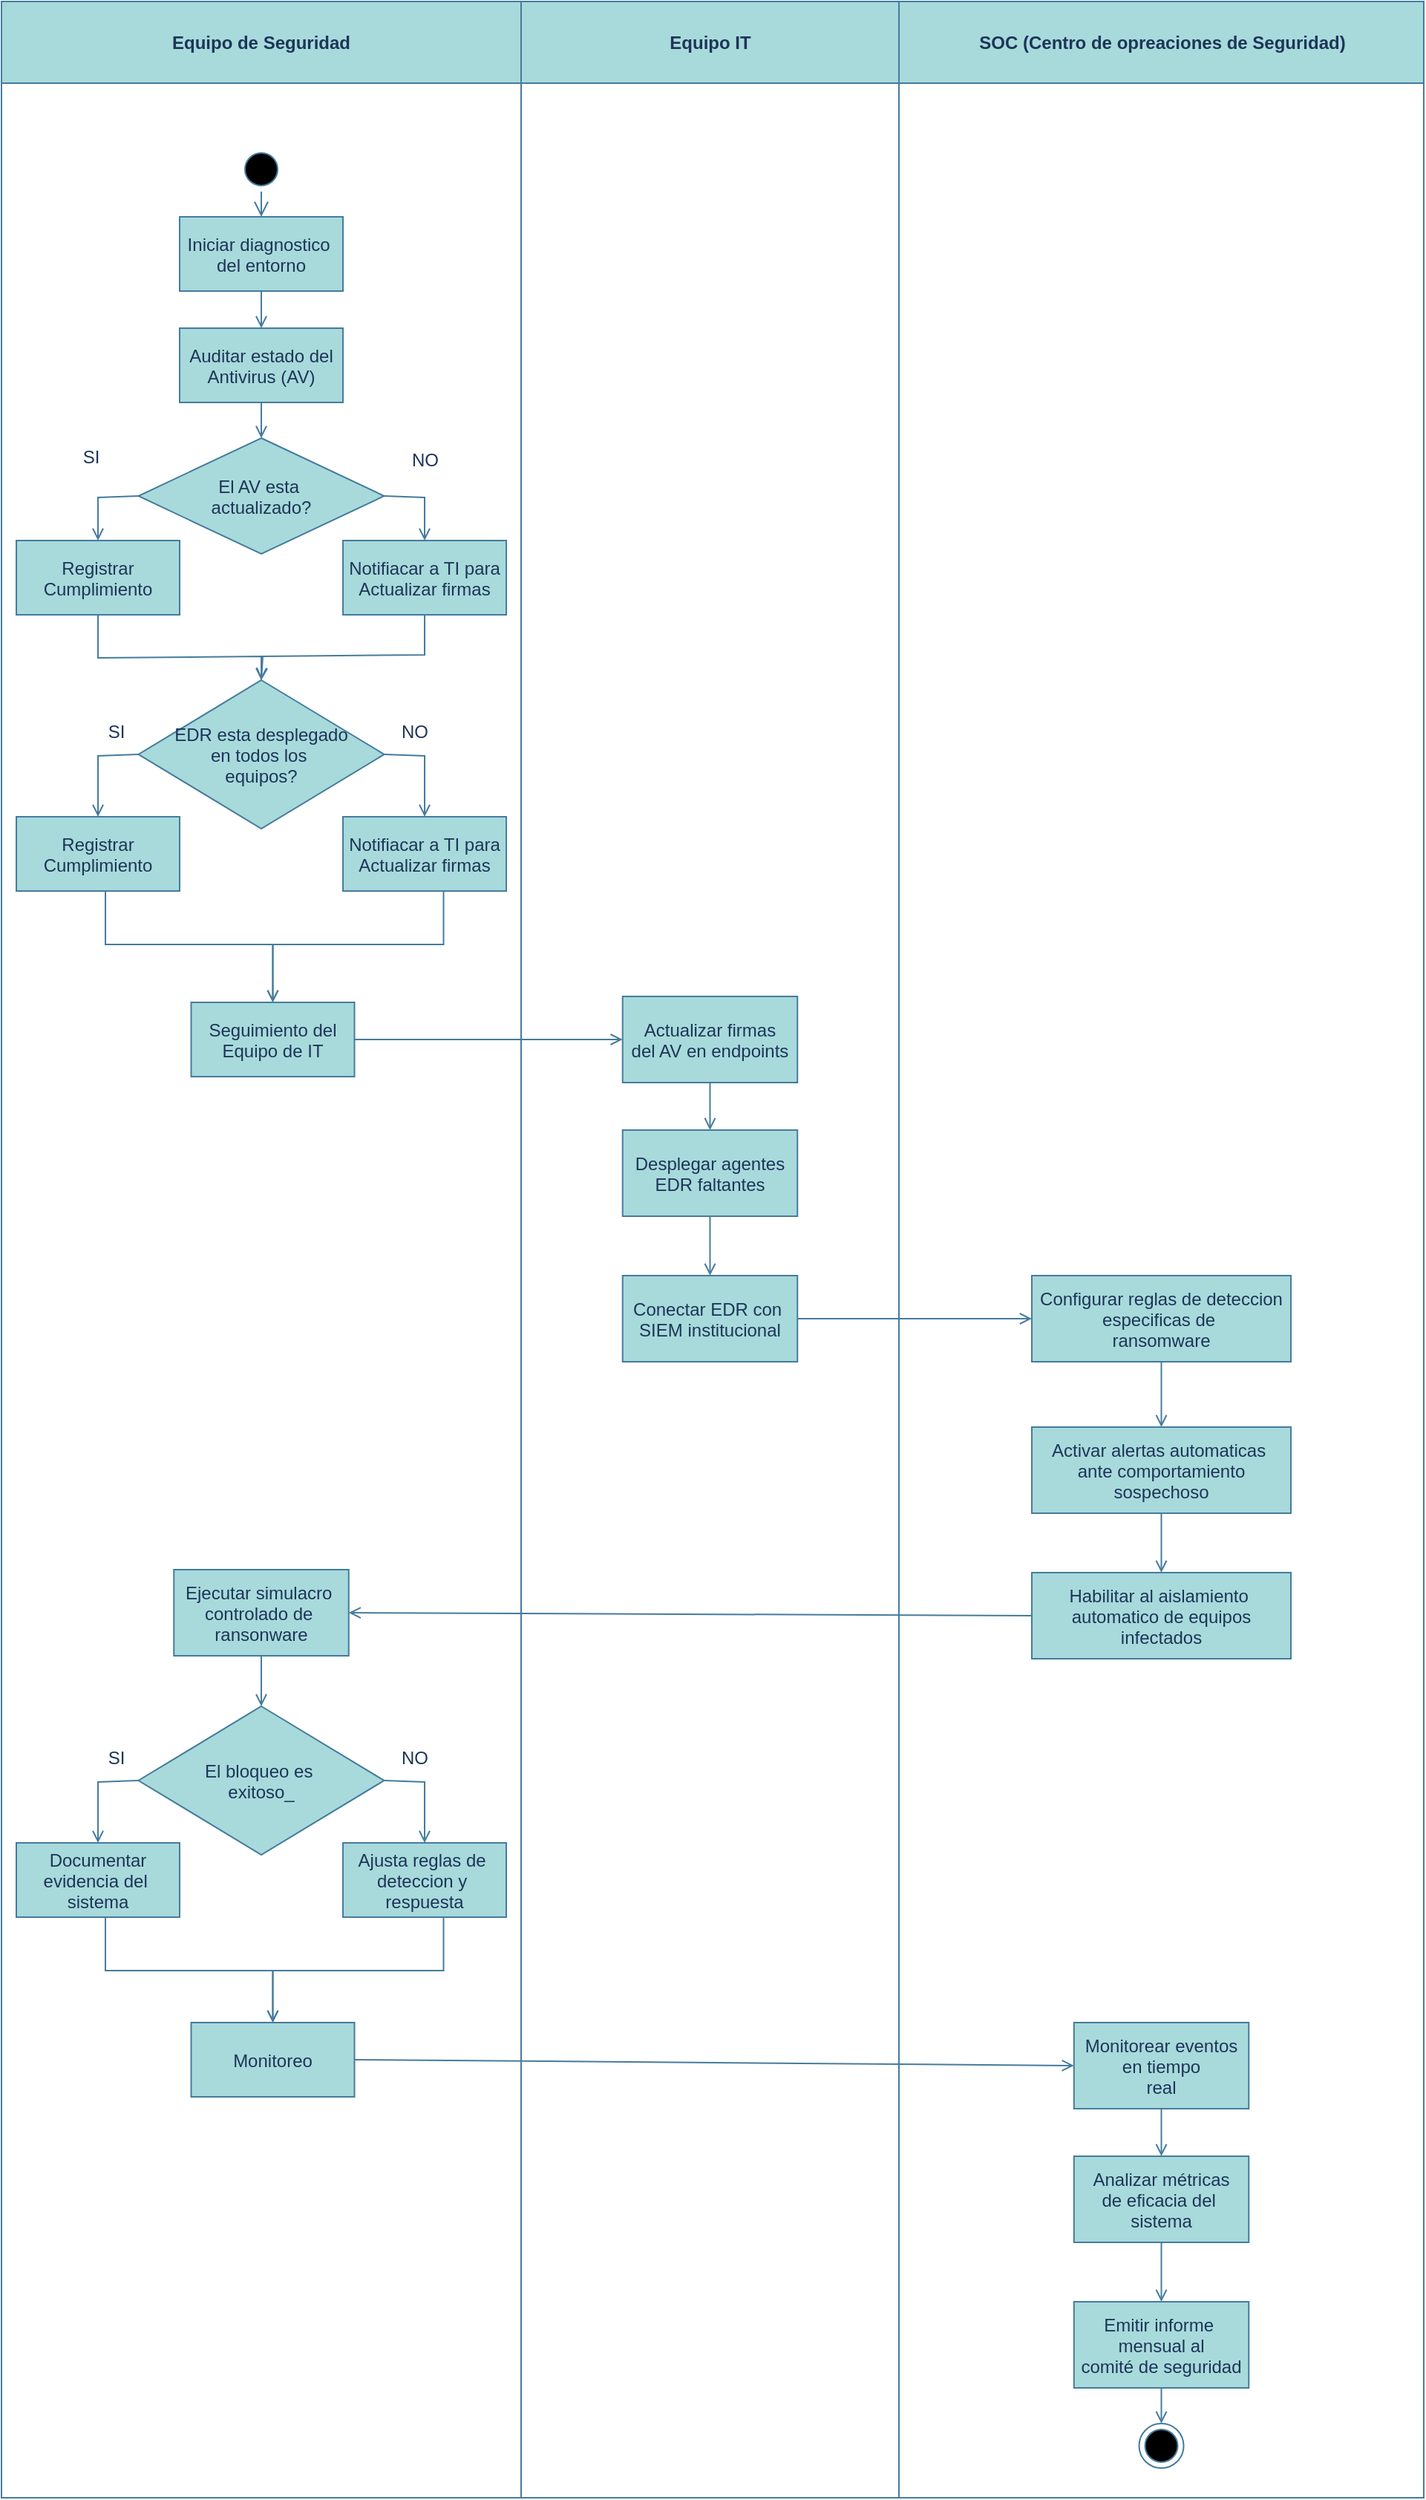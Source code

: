 <mxfile version="26.0.6">
  <diagram name="EDR" id="e7e014a7-5840-1c2e-5031-d8a46d1fe8dd">
    <mxGraphModel dx="2260" dy="724" grid="0" gridSize="10" guides="1" tooltips="1" connect="1" arrows="1" fold="1" page="0" pageScale="1" pageWidth="1169" pageHeight="826" background="none" math="0" shadow="0">
      <root>
        <mxCell id="0" />
        <mxCell id="1" parent="0" />
        <mxCell id="2" value="Equipo de Seguridad" style="swimlane;whiteSpace=wrap;startSize=55;labelBackgroundColor=none;fillColor=#A8DADC;strokeColor=#457B9D;fontColor=#1D3557;" parent="1" vertex="1">
          <mxGeometry x="120" y="128" width="350" height="1681" as="geometry" />
        </mxCell>
        <mxCell id="5" value="" style="ellipse;shape=startState;fillColor=#000000;strokeColor=#457B9D;labelBackgroundColor=none;fontColor=#1D3557;" parent="2" vertex="1">
          <mxGeometry x="160.01" y="98" width="30" height="30" as="geometry" />
        </mxCell>
        <mxCell id="6" value="" style="edgeStyle=elbowEdgeStyle;elbow=horizontal;verticalAlign=bottom;endArrow=open;endSize=8;strokeColor=#457B9D;endFill=1;rounded=0;labelBackgroundColor=none;fontColor=default;" parent="2" source="5" target="7" edge="1">
          <mxGeometry x="100" y="40" as="geometry">
            <mxPoint x="137.25" y="110" as="targetPoint" />
          </mxGeometry>
        </mxCell>
        <mxCell id="7" value="Iniciar diagnostico &#xa;del entorno" style="labelBackgroundColor=none;fillColor=#A8DADC;strokeColor=#457B9D;fontColor=#1D3557;" parent="2" vertex="1">
          <mxGeometry x="120" y="145" width="110" height="50" as="geometry" />
        </mxCell>
        <mxCell id="8" value="Auditar estado del&#xa;Antivirus (AV)" style="labelBackgroundColor=none;fillColor=#A8DADC;strokeColor=#457B9D;fontColor=#1D3557;" parent="2" vertex="1">
          <mxGeometry x="120" y="220" width="110" height="50" as="geometry" />
        </mxCell>
        <mxCell id="9" value="" style="endArrow=open;strokeColor=#457B9D;endFill=1;rounded=0;labelBackgroundColor=none;fontColor=default;" parent="2" source="7" target="8" edge="1">
          <mxGeometry relative="1" as="geometry" />
        </mxCell>
        <mxCell id="20" value="" style="endArrow=open;strokeColor=#457B9D;endFill=1;rounded=0;entryX=0.5;entryY=0;entryDx=0;entryDy=0;exitX=0.5;exitY=1;exitDx=0;exitDy=0;labelBackgroundColor=none;fontColor=default;" parent="2" source="8" target="8S9cBLbXIqOXu_hmC1Cv-59" edge="1">
          <mxGeometry relative="1" as="geometry">
            <mxPoint x="175" y="362" as="sourcePoint" />
          </mxGeometry>
        </mxCell>
        <mxCell id="8S9cBLbXIqOXu_hmC1Cv-59" value="El AV esta &#xa;actualizado?" style="rhombus;fillColor=#A8DADC;strokeColor=#457B9D;labelBackgroundColor=none;fontColor=#1D3557;" vertex="1" parent="2">
          <mxGeometry x="92.25" y="294" width="165.5" height="78" as="geometry" />
        </mxCell>
        <mxCell id="8S9cBLbXIqOXu_hmC1Cv-62" value="Registrar&#xa;Cumplimiento" style="labelBackgroundColor=none;fillColor=#A8DADC;strokeColor=#457B9D;fontColor=#1D3557;" vertex="1" parent="2">
          <mxGeometry x="10.01" y="363" width="110" height="50" as="geometry" />
        </mxCell>
        <mxCell id="8S9cBLbXIqOXu_hmC1Cv-63" value="Notifiacar a TI para&#xa;Actualizar firmas" style="labelBackgroundColor=none;fillColor=#A8DADC;strokeColor=#457B9D;fontColor=#1D3557;" vertex="1" parent="2">
          <mxGeometry x="230.01" y="363" width="110" height="50" as="geometry" />
        </mxCell>
        <mxCell id="8S9cBLbXIqOXu_hmC1Cv-64" value="" style="edgeStyle=none;strokeColor=#457B9D;endArrow=open;endFill=1;rounded=0;exitX=1;exitY=0.5;exitDx=0;exitDy=0;entryX=0.5;entryY=0;entryDx=0;entryDy=0;labelBackgroundColor=none;fontColor=default;" edge="1" parent="2" source="8S9cBLbXIqOXu_hmC1Cv-59" target="8S9cBLbXIqOXu_hmC1Cv-63">
          <mxGeometry width="100" height="100" relative="1" as="geometry">
            <mxPoint x="562.25" y="301.5" as="sourcePoint" />
            <mxPoint x="257.75" y="394" as="targetPoint" />
            <Array as="points">
              <mxPoint x="285" y="334" />
            </Array>
          </mxGeometry>
        </mxCell>
        <mxCell id="8S9cBLbXIqOXu_hmC1Cv-65" value="" style="edgeStyle=none;strokeColor=#457B9D;endArrow=open;endFill=1;rounded=0;exitX=0;exitY=0.5;exitDx=0;exitDy=0;entryX=0.5;entryY=0;entryDx=0;entryDy=0;labelBackgroundColor=none;fontColor=default;" edge="1" parent="2" source="8S9cBLbXIqOXu_hmC1Cv-59" target="8S9cBLbXIqOXu_hmC1Cv-62">
          <mxGeometry width="100" height="100" relative="1" as="geometry">
            <mxPoint x="268.25" y="343" as="sourcePoint" />
            <mxPoint x="263.25" y="414" as="targetPoint" />
            <Array as="points">
              <mxPoint x="65" y="334" />
            </Array>
          </mxGeometry>
        </mxCell>
        <mxCell id="8S9cBLbXIqOXu_hmC1Cv-68" value="NO" style="text;html=1;align=center;verticalAlign=middle;resizable=0;points=[];autosize=1;strokeColor=none;fillColor=none;labelBackgroundColor=none;fontColor=#1D3557;" vertex="1" parent="2">
          <mxGeometry x="265" y="294" width="40" height="30" as="geometry" />
        </mxCell>
        <mxCell id="8S9cBLbXIqOXu_hmC1Cv-67" value="SI" style="text;html=1;align=center;verticalAlign=middle;resizable=0;points=[];autosize=1;strokeColor=none;fillColor=none;labelBackgroundColor=none;fontColor=#1D3557;" vertex="1" parent="2">
          <mxGeometry x="45" y="292" width="30" height="30" as="geometry" />
        </mxCell>
        <mxCell id="8S9cBLbXIqOXu_hmC1Cv-69" value="EDR esta desplegado&#xa;en todos los &#xa;equipos?" style="rhombus;fillColor=#A8DADC;strokeColor=#457B9D;labelBackgroundColor=none;fontColor=#1D3557;" vertex="1" parent="2">
          <mxGeometry x="92.26" y="457" width="165.5" height="100" as="geometry" />
        </mxCell>
        <mxCell id="8S9cBLbXIqOXu_hmC1Cv-72" value="" style="edgeStyle=none;strokeColor=#457B9D;endArrow=open;endFill=1;rounded=0;entryX=0.5;entryY=0;entryDx=0;entryDy=0;exitX=0.5;exitY=1;exitDx=0;exitDy=0;labelBackgroundColor=none;fontColor=default;" edge="1" parent="2" source="8S9cBLbXIqOXu_hmC1Cv-62" target="8S9cBLbXIqOXu_hmC1Cv-69">
          <mxGeometry width="100" height="100" relative="1" as="geometry">
            <mxPoint x="50" y="492" as="sourcePoint" />
            <mxPoint x="75" y="414" as="targetPoint" />
            <Array as="points">
              <mxPoint x="65" y="442" />
              <mxPoint x="176" y="441" />
            </Array>
          </mxGeometry>
        </mxCell>
        <mxCell id="8S9cBLbXIqOXu_hmC1Cv-73" value="" style="edgeStyle=none;strokeColor=#457B9D;endArrow=open;endFill=1;rounded=0;exitX=0.5;exitY=1;exitDx=0;exitDy=0;entryX=0.5;entryY=0;entryDx=0;entryDy=0;labelBackgroundColor=none;fontColor=default;" edge="1" parent="2" source="8S9cBLbXIqOXu_hmC1Cv-63" target="8S9cBLbXIqOXu_hmC1Cv-69">
          <mxGeometry width="100" height="100" relative="1" as="geometry">
            <mxPoint x="75" y="464" as="sourcePoint" />
            <mxPoint x="260" y="512" as="targetPoint" />
            <Array as="points">
              <mxPoint x="285" y="440" />
              <mxPoint x="175" y="441" />
            </Array>
          </mxGeometry>
        </mxCell>
        <mxCell id="8S9cBLbXIqOXu_hmC1Cv-74" value="Registrar&#xa;Cumplimiento" style="labelBackgroundColor=none;fillColor=#A8DADC;strokeColor=#457B9D;fontColor=#1D3557;" vertex="1" parent="2">
          <mxGeometry x="10.01" y="549" width="110" height="50" as="geometry" />
        </mxCell>
        <mxCell id="8S9cBLbXIqOXu_hmC1Cv-75" value="Notifiacar a TI para&#xa;Actualizar firmas" style="labelBackgroundColor=none;fillColor=#A8DADC;strokeColor=#457B9D;fontColor=#1D3557;" vertex="1" parent="2">
          <mxGeometry x="230.01" y="549" width="110" height="50" as="geometry" />
        </mxCell>
        <mxCell id="8S9cBLbXIqOXu_hmC1Cv-76" value="" style="edgeStyle=none;strokeColor=#457B9D;endArrow=open;endFill=1;rounded=0;entryX=0.5;entryY=0;entryDx=0;entryDy=0;exitX=1;exitY=0.5;exitDx=0;exitDy=0;labelBackgroundColor=none;fontColor=default;" edge="1" parent="2" target="8S9cBLbXIqOXu_hmC1Cv-75" source="8S9cBLbXIqOXu_hmC1Cv-69">
          <mxGeometry width="100" height="100" relative="1" as="geometry">
            <mxPoint x="260.01" y="507" as="sourcePoint" />
            <mxPoint x="257.76" y="568" as="targetPoint" />
            <Array as="points">
              <mxPoint x="285.01" y="508" />
            </Array>
          </mxGeometry>
        </mxCell>
        <mxCell id="8S9cBLbXIqOXu_hmC1Cv-77" value="" style="edgeStyle=none;strokeColor=#457B9D;endArrow=open;endFill=1;rounded=0;exitX=0;exitY=0.5;exitDx=0;exitDy=0;entryX=0.5;entryY=0;entryDx=0;entryDy=0;labelBackgroundColor=none;fontColor=default;" edge="1" parent="2" target="8S9cBLbXIqOXu_hmC1Cv-74">
          <mxGeometry width="100" height="100" relative="1" as="geometry">
            <mxPoint x="92.01" y="507" as="sourcePoint" />
            <mxPoint x="263.26" y="588" as="targetPoint" />
            <Array as="points">
              <mxPoint x="65.01" y="508" />
            </Array>
          </mxGeometry>
        </mxCell>
        <mxCell id="8S9cBLbXIqOXu_hmC1Cv-78" value="NO" style="text;html=1;align=center;verticalAlign=middle;resizable=0;points=[];autosize=1;strokeColor=none;fillColor=none;labelBackgroundColor=none;fontColor=#1D3557;" vertex="1" parent="2">
          <mxGeometry x="257.76" y="477" width="40" height="30" as="geometry" />
        </mxCell>
        <mxCell id="8S9cBLbXIqOXu_hmC1Cv-79" value="SI" style="text;html=1;align=center;verticalAlign=middle;resizable=0;points=[];autosize=1;strokeColor=none;fillColor=none;labelBackgroundColor=none;fontColor=#1D3557;" vertex="1" parent="2">
          <mxGeometry x="62.26" y="477" width="30" height="30" as="geometry" />
        </mxCell>
        <mxCell id="8S9cBLbXIqOXu_hmC1Cv-81" value="Seguimiento del&#xa;Equipo de IT" style="labelBackgroundColor=none;fillColor=#A8DADC;strokeColor=#457B9D;fontColor=#1D3557;" vertex="1" parent="2">
          <mxGeometry x="127.75" y="674" width="110" height="50" as="geometry" />
        </mxCell>
        <mxCell id="8S9cBLbXIqOXu_hmC1Cv-82" value="" style="edgeStyle=none;strokeColor=#457B9D;endArrow=open;endFill=1;rounded=0;entryX=0.5;entryY=0;entryDx=0;entryDy=0;exitX=0.5;exitY=1;exitDx=0;exitDy=0;labelBackgroundColor=none;fontColor=default;" edge="1" parent="2" target="8S9cBLbXIqOXu_hmC1Cv-81">
          <mxGeometry width="100" height="100" relative="1" as="geometry">
            <mxPoint x="70.01" y="599" as="sourcePoint" />
            <mxPoint x="180.01" y="665" as="targetPoint" />
            <Array as="points">
              <mxPoint x="70.01" y="635" />
              <mxPoint x="182.76" y="635" />
            </Array>
          </mxGeometry>
        </mxCell>
        <mxCell id="8S9cBLbXIqOXu_hmC1Cv-83" value="" style="edgeStyle=none;strokeColor=#457B9D;endArrow=open;endFill=1;rounded=0;exitX=0.5;exitY=1;exitDx=0;exitDy=0;entryX=0.5;entryY=0;entryDx=0;entryDy=0;labelBackgroundColor=none;fontColor=default;" edge="1" parent="2" target="8S9cBLbXIqOXu_hmC1Cv-81">
          <mxGeometry width="100" height="100" relative="1" as="geometry">
            <mxPoint x="297.76" y="599" as="sourcePoint" />
            <mxPoint x="187.76" y="665" as="targetPoint" />
            <Array as="points">
              <mxPoint x="297.76" y="635" />
              <mxPoint x="182.76" y="635" />
            </Array>
          </mxGeometry>
        </mxCell>
        <mxCell id="8S9cBLbXIqOXu_hmC1Cv-91" value="Ejecutar simulacro &#xa;controlado de &#xa;ransonware" style="labelBackgroundColor=none;fillColor=#A8DADC;strokeColor=#457B9D;fontColor=#1D3557;" vertex="1" parent="2">
          <mxGeometry x="116.13" y="1056" width="117.75" height="58" as="geometry" />
        </mxCell>
        <mxCell id="8S9cBLbXIqOXu_hmC1Cv-95" value="El bloqueo es &#xa;exitoso_" style="rhombus;fillColor=#A8DADC;strokeColor=#457B9D;labelBackgroundColor=none;fontColor=#1D3557;" vertex="1" parent="2">
          <mxGeometry x="92.25" y="1148" width="165.5" height="100" as="geometry" />
        </mxCell>
        <mxCell id="8S9cBLbXIqOXu_hmC1Cv-96" value="Documentar&#xa;evidencia del &#xa;sistema" style="labelBackgroundColor=none;fillColor=#A8DADC;strokeColor=#457B9D;fontColor=#1D3557;" vertex="1" parent="2">
          <mxGeometry x="10" y="1240" width="110" height="50" as="geometry" />
        </mxCell>
        <mxCell id="8S9cBLbXIqOXu_hmC1Cv-97" value="Ajusta reglas de &#xa;deteccion y &#xa;respuesta" style="labelBackgroundColor=none;fillColor=#A8DADC;strokeColor=#457B9D;fontColor=#1D3557;" vertex="1" parent="2">
          <mxGeometry x="230" y="1240" width="110" height="50" as="geometry" />
        </mxCell>
        <mxCell id="8S9cBLbXIqOXu_hmC1Cv-98" value="" style="edgeStyle=none;strokeColor=#457B9D;endArrow=open;endFill=1;rounded=0;entryX=0.5;entryY=0;entryDx=0;entryDy=0;exitX=1;exitY=0.5;exitDx=0;exitDy=0;labelBackgroundColor=none;fontColor=default;" edge="1" parent="2" source="8S9cBLbXIqOXu_hmC1Cv-95" target="8S9cBLbXIqOXu_hmC1Cv-97">
          <mxGeometry width="100" height="100" relative="1" as="geometry">
            <mxPoint x="260" y="1198" as="sourcePoint" />
            <mxPoint x="257.75" y="1259" as="targetPoint" />
            <Array as="points">
              <mxPoint x="285" y="1199" />
            </Array>
          </mxGeometry>
        </mxCell>
        <mxCell id="8S9cBLbXIqOXu_hmC1Cv-99" value="" style="edgeStyle=none;strokeColor=#457B9D;endArrow=open;endFill=1;rounded=0;exitX=0;exitY=0.5;exitDx=0;exitDy=0;entryX=0.5;entryY=0;entryDx=0;entryDy=0;labelBackgroundColor=none;fontColor=default;" edge="1" parent="2" target="8S9cBLbXIqOXu_hmC1Cv-96">
          <mxGeometry width="100" height="100" relative="1" as="geometry">
            <mxPoint x="92" y="1198" as="sourcePoint" />
            <mxPoint x="263.25" y="1279" as="targetPoint" />
            <Array as="points">
              <mxPoint x="65" y="1199" />
            </Array>
          </mxGeometry>
        </mxCell>
        <mxCell id="8S9cBLbXIqOXu_hmC1Cv-100" value="NO" style="text;html=1;align=center;verticalAlign=middle;resizable=0;points=[];autosize=1;strokeColor=none;fillColor=none;labelBackgroundColor=none;fontColor=#1D3557;" vertex="1" parent="2">
          <mxGeometry x="257.75" y="1168" width="40" height="30" as="geometry" />
        </mxCell>
        <mxCell id="8S9cBLbXIqOXu_hmC1Cv-101" value="SI" style="text;html=1;align=center;verticalAlign=middle;resizable=0;points=[];autosize=1;strokeColor=none;fillColor=none;labelBackgroundColor=none;fontColor=#1D3557;" vertex="1" parent="2">
          <mxGeometry x="62.25" y="1168" width="30" height="30" as="geometry" />
        </mxCell>
        <mxCell id="8S9cBLbXIqOXu_hmC1Cv-102" value="Monitoreo" style="labelBackgroundColor=none;fillColor=#A8DADC;strokeColor=#457B9D;fontColor=#1D3557;" vertex="1" parent="2">
          <mxGeometry x="127.75" y="1361" width="110" height="50" as="geometry" />
        </mxCell>
        <mxCell id="8S9cBLbXIqOXu_hmC1Cv-103" value="" style="edgeStyle=none;strokeColor=#457B9D;endArrow=open;endFill=1;rounded=0;entryX=0.5;entryY=0;entryDx=0;entryDy=0;exitX=0.5;exitY=1;exitDx=0;exitDy=0;labelBackgroundColor=none;fontColor=default;" edge="1" parent="2" target="8S9cBLbXIqOXu_hmC1Cv-102">
          <mxGeometry width="100" height="100" relative="1" as="geometry">
            <mxPoint x="70" y="1290" as="sourcePoint" />
            <mxPoint x="180" y="1356" as="targetPoint" />
            <Array as="points">
              <mxPoint x="70" y="1326" />
              <mxPoint x="182.75" y="1326" />
            </Array>
          </mxGeometry>
        </mxCell>
        <mxCell id="8S9cBLbXIqOXu_hmC1Cv-104" value="" style="edgeStyle=none;strokeColor=#457B9D;endArrow=open;endFill=1;rounded=0;exitX=0.5;exitY=1;exitDx=0;exitDy=0;entryX=0.5;entryY=0;entryDx=0;entryDy=0;labelBackgroundColor=none;fontColor=default;" edge="1" parent="2" target="8S9cBLbXIqOXu_hmC1Cv-102">
          <mxGeometry width="100" height="100" relative="1" as="geometry">
            <mxPoint x="297.75" y="1290" as="sourcePoint" />
            <mxPoint x="187.75" y="1356" as="targetPoint" />
            <Array as="points">
              <mxPoint x="297.75" y="1326" />
              <mxPoint x="182.75" y="1326" />
            </Array>
          </mxGeometry>
        </mxCell>
        <mxCell id="8S9cBLbXIqOXu_hmC1Cv-105" value="" style="edgeStyle=none;strokeColor=#457B9D;endArrow=open;endFill=1;rounded=0;exitX=0.5;exitY=1;exitDx=0;exitDy=0;entryX=0.5;entryY=0;entryDx=0;entryDy=0;labelBackgroundColor=none;fontColor=default;" edge="1" parent="2" source="8S9cBLbXIqOXu_hmC1Cv-91" target="8S9cBLbXIqOXu_hmC1Cv-95">
          <mxGeometry width="100" height="100" relative="1" as="geometry">
            <mxPoint x="-136.25" y="1034" as="sourcePoint" />
            <mxPoint x="-136.25" y="1066" as="targetPoint" />
          </mxGeometry>
        </mxCell>
        <mxCell id="3" value="Equipo IT" style="swimlane;whiteSpace=wrap;movable=1;resizable=1;rotatable=1;deletable=1;editable=1;locked=0;connectable=1;startSize=55;labelBackgroundColor=none;fillColor=#A8DADC;strokeColor=#457B9D;fontColor=#1D3557;" parent="1" vertex="1">
          <mxGeometry x="470" y="128" width="254.5" height="1681" as="geometry" />
        </mxCell>
        <mxCell id="8S9cBLbXIqOXu_hmC1Cv-85" value="Actualizar firmas&#xa;del AV en endpoints" style="labelBackgroundColor=none;fillColor=#A8DADC;strokeColor=#457B9D;fontColor=#1D3557;" vertex="1" parent="3">
          <mxGeometry x="68.37" y="670" width="117.75" height="58" as="geometry" />
        </mxCell>
        <mxCell id="8S9cBLbXIqOXu_hmC1Cv-86" value="Desplegar agentes&#xa;EDR faltantes" style="labelBackgroundColor=none;fillColor=#A8DADC;strokeColor=#457B9D;fontColor=#1D3557;" vertex="1" parent="3">
          <mxGeometry x="68.37" y="760" width="117.75" height="58" as="geometry" />
        </mxCell>
        <mxCell id="8S9cBLbXIqOXu_hmC1Cv-87" value="Conectar EDR con &#xa;SIEM institucional" style="labelBackgroundColor=none;fillColor=#A8DADC;strokeColor=#457B9D;fontColor=#1D3557;" vertex="1" parent="3">
          <mxGeometry x="68.37" y="858" width="117.75" height="58" as="geometry" />
        </mxCell>
        <mxCell id="8S9cBLbXIqOXu_hmC1Cv-89" value="" style="edgeStyle=none;strokeColor=#457B9D;endArrow=open;endFill=1;rounded=0;exitX=0.5;exitY=1;exitDx=0;exitDy=0;entryX=0.5;entryY=0;entryDx=0;entryDy=0;labelBackgroundColor=none;fontColor=default;" edge="1" parent="3" source="8S9cBLbXIqOXu_hmC1Cv-85" target="8S9cBLbXIqOXu_hmC1Cv-86">
          <mxGeometry width="100" height="100" relative="1" as="geometry">
            <mxPoint x="-105.88" y="706" as="sourcePoint" />
            <mxPoint x="78.12" y="709" as="targetPoint" />
          </mxGeometry>
        </mxCell>
        <mxCell id="8S9cBLbXIqOXu_hmC1Cv-90" value="" style="edgeStyle=none;strokeColor=#457B9D;endArrow=open;endFill=1;rounded=0;exitX=0.5;exitY=1;exitDx=0;exitDy=0;entryX=0.5;entryY=0;entryDx=0;entryDy=0;labelBackgroundColor=none;fontColor=default;" edge="1" parent="3" source="8S9cBLbXIqOXu_hmC1Cv-86" target="8S9cBLbXIqOXu_hmC1Cv-87">
          <mxGeometry width="100" height="100" relative="1" as="geometry">
            <mxPoint x="137.12" y="738" as="sourcePoint" />
            <mxPoint x="137.12" y="770" as="targetPoint" />
          </mxGeometry>
        </mxCell>
        <mxCell id="4" value="SOC (Centro de opreaciones de Seguridad)" style="swimlane;whiteSpace=wrap;startSize=55;labelBackgroundColor=none;fillColor=#A8DADC;strokeColor=#457B9D;fontColor=#1D3557;" parent="1" vertex="1">
          <mxGeometry x="724.5" y="128" width="353.5" height="1681" as="geometry" />
        </mxCell>
        <mxCell id="8S9cBLbXIqOXu_hmC1Cv-114" value="Configurar reglas de deteccion&#xa;especificas de &#xa;ransomware" style="labelBackgroundColor=none;fillColor=#A8DADC;strokeColor=#457B9D;fontColor=#1D3557;" vertex="1" parent="4">
          <mxGeometry x="89.5" y="858" width="174.5" height="58" as="geometry" />
        </mxCell>
        <mxCell id="8S9cBLbXIqOXu_hmC1Cv-115" value="Activar alertas automaticas &#xa;ante comportamiento&#xa;sospechoso" style="labelBackgroundColor=none;fillColor=#A8DADC;strokeColor=#457B9D;fontColor=#1D3557;" vertex="1" parent="4">
          <mxGeometry x="89.5" y="960" width="174.5" height="58" as="geometry" />
        </mxCell>
        <mxCell id="8S9cBLbXIqOXu_hmC1Cv-116" value="Habilitar al aislamiento &#xa;automatico de equipos&#xa;infectados" style="labelBackgroundColor=none;fillColor=#A8DADC;strokeColor=#457B9D;fontColor=#1D3557;" vertex="1" parent="4">
          <mxGeometry x="89.5" y="1058" width="174.5" height="58" as="geometry" />
        </mxCell>
        <mxCell id="8S9cBLbXIqOXu_hmC1Cv-117" value="" style="edgeStyle=none;strokeColor=#457B9D;endArrow=open;endFill=1;rounded=0;exitX=0.5;exitY=1;exitDx=0;exitDy=0;entryX=0.5;entryY=0;entryDx=0;entryDy=0;labelBackgroundColor=none;fontColor=default;" edge="1" parent="4" source="8S9cBLbXIqOXu_hmC1Cv-114" target="8S9cBLbXIqOXu_hmC1Cv-115">
          <mxGeometry width="100" height="100" relative="1" as="geometry">
            <mxPoint x="-84.75" y="906" as="sourcePoint" />
            <mxPoint x="99.25" y="909" as="targetPoint" />
          </mxGeometry>
        </mxCell>
        <mxCell id="8S9cBLbXIqOXu_hmC1Cv-118" value="" style="edgeStyle=none;strokeColor=#457B9D;endArrow=open;endFill=1;rounded=0;exitX=0.5;exitY=1;exitDx=0;exitDy=0;entryX=0.5;entryY=0;entryDx=0;entryDy=0;labelBackgroundColor=none;fontColor=default;" edge="1" parent="4" source="8S9cBLbXIqOXu_hmC1Cv-115" target="8S9cBLbXIqOXu_hmC1Cv-116">
          <mxGeometry width="100" height="100" relative="1" as="geometry">
            <mxPoint x="158.25" y="938" as="sourcePoint" />
            <mxPoint x="158.25" y="970" as="targetPoint" />
          </mxGeometry>
        </mxCell>
        <mxCell id="8S9cBLbXIqOXu_hmC1Cv-106" value="Monitorear eventos&#xa;en tiempo&#xa;real" style="labelBackgroundColor=none;fillColor=#A8DADC;strokeColor=#457B9D;fontColor=#1D3557;" vertex="1" parent="4">
          <mxGeometry x="117.88" y="1361" width="117.75" height="58" as="geometry" />
        </mxCell>
        <mxCell id="8S9cBLbXIqOXu_hmC1Cv-107" value="Analizar métricas&#xa;de eficacia del &#xa;sistema" style="labelBackgroundColor=none;fillColor=#A8DADC;strokeColor=#457B9D;fontColor=#1D3557;" vertex="1" parent="4">
          <mxGeometry x="117.88" y="1451" width="117.75" height="58" as="geometry" />
        </mxCell>
        <mxCell id="8S9cBLbXIqOXu_hmC1Cv-108" value="Emitir informe &#xa;mensual al&#xa;comité de seguridad" style="labelBackgroundColor=none;fillColor=#A8DADC;strokeColor=#457B9D;fontColor=#1D3557;" vertex="1" parent="4">
          <mxGeometry x="117.88" y="1549" width="117.75" height="58" as="geometry" />
        </mxCell>
        <mxCell id="8S9cBLbXIqOXu_hmC1Cv-109" value="" style="edgeStyle=none;strokeColor=#457B9D;endArrow=open;endFill=1;rounded=0;exitX=0.5;exitY=1;exitDx=0;exitDy=0;entryX=0.5;entryY=0;entryDx=0;entryDy=0;labelBackgroundColor=none;fontColor=default;" edge="1" parent="4" source="8S9cBLbXIqOXu_hmC1Cv-106" target="8S9cBLbXIqOXu_hmC1Cv-107">
          <mxGeometry width="100" height="100" relative="1" as="geometry">
            <mxPoint x="-56.37" y="1397" as="sourcePoint" />
            <mxPoint x="127.63" y="1400" as="targetPoint" />
          </mxGeometry>
        </mxCell>
        <mxCell id="8S9cBLbXIqOXu_hmC1Cv-110" value="" style="edgeStyle=none;strokeColor=#457B9D;endArrow=open;endFill=1;rounded=0;exitX=0.5;exitY=1;exitDx=0;exitDy=0;entryX=0.5;entryY=0;entryDx=0;entryDy=0;labelBackgroundColor=none;fontColor=default;" edge="1" parent="4" source="8S9cBLbXIqOXu_hmC1Cv-107" target="8S9cBLbXIqOXu_hmC1Cv-108">
          <mxGeometry width="100" height="100" relative="1" as="geometry">
            <mxPoint x="186.63" y="1429" as="sourcePoint" />
            <mxPoint x="186.63" y="1461" as="targetPoint" />
          </mxGeometry>
        </mxCell>
        <mxCell id="38" value="" style="ellipse;shape=endState;fillColor=#000000;strokeColor=#457B9D;labelBackgroundColor=none;fontColor=#1D3557;" parent="4" vertex="1">
          <mxGeometry x="161.76" y="1631" width="30" height="30" as="geometry" />
        </mxCell>
        <mxCell id="39" value="" style="endArrow=open;strokeColor=#457B9D;endFill=1;rounded=0;exitX=0.5;exitY=1;exitDx=0;exitDy=0;labelBackgroundColor=none;fontColor=default;" parent="4" source="8S9cBLbXIqOXu_hmC1Cv-108" target="38" edge="1">
          <mxGeometry relative="1" as="geometry">
            <mxPoint x="175.63" y="1611" as="sourcePoint" />
          </mxGeometry>
        </mxCell>
        <mxCell id="8S9cBLbXIqOXu_hmC1Cv-88" value="" style="edgeStyle=none;strokeColor=#457B9D;endArrow=open;endFill=1;rounded=0;exitX=1;exitY=0.5;exitDx=0;exitDy=0;entryX=0;entryY=0.5;entryDx=0;entryDy=0;labelBackgroundColor=none;fontColor=default;" edge="1" parent="1" source="8S9cBLbXIqOXu_hmC1Cv-81" target="8S9cBLbXIqOXu_hmC1Cv-85">
          <mxGeometry width="100" height="100" relative="1" as="geometry">
            <mxPoint x="704.5" y="567.5" as="sourcePoint" />
            <mxPoint x="824.5" y="568" as="targetPoint" />
          </mxGeometry>
        </mxCell>
        <mxCell id="8S9cBLbXIqOXu_hmC1Cv-111" value="" style="edgeStyle=none;strokeColor=#457B9D;endArrow=open;endFill=1;rounded=0;exitX=1;exitY=0.5;exitDx=0;exitDy=0;entryX=0;entryY=0.5;entryDx=0;entryDy=0;labelBackgroundColor=none;fontColor=default;" edge="1" parent="1" source="8S9cBLbXIqOXu_hmC1Cv-102" target="8S9cBLbXIqOXu_hmC1Cv-106">
          <mxGeometry width="100" height="100" relative="1" as="geometry">
            <mxPoint x="670" y="1087" as="sourcePoint" />
            <mxPoint x="860" y="1582" as="targetPoint" />
          </mxGeometry>
        </mxCell>
        <mxCell id="8S9cBLbXIqOXu_hmC1Cv-92" value="" style="edgeStyle=none;strokeColor=#457B9D;endArrow=open;endFill=1;rounded=0;exitX=0;exitY=0.5;exitDx=0;exitDy=0;entryX=1;entryY=0.5;entryDx=0;entryDy=0;labelBackgroundColor=none;fontColor=default;" edge="1" parent="1" source="8S9cBLbXIqOXu_hmC1Cv-116" target="8S9cBLbXIqOXu_hmC1Cv-91">
          <mxGeometry width="100" height="100" relative="1" as="geometry">
            <mxPoint x="368" y="896" as="sourcePoint" />
            <mxPoint x="390" y="1110" as="targetPoint" />
          </mxGeometry>
        </mxCell>
        <mxCell id="8S9cBLbXIqOXu_hmC1Cv-119" value="" style="edgeStyle=none;strokeColor=#457B9D;endArrow=open;endFill=1;rounded=0;exitX=1;exitY=0.5;exitDx=0;exitDy=0;entryX=0;entryY=0.5;entryDx=0;entryDy=0;labelBackgroundColor=none;fontColor=default;" edge="1" parent="1" source="8S9cBLbXIqOXu_hmC1Cv-87" target="8S9cBLbXIqOXu_hmC1Cv-114">
          <mxGeometry width="100" height="100" relative="1" as="geometry">
            <mxPoint x="552" y="1087" as="sourcePoint" />
            <mxPoint x="364" y="1087" as="targetPoint" />
          </mxGeometry>
        </mxCell>
      </root>
    </mxGraphModel>
  </diagram>
</mxfile>
